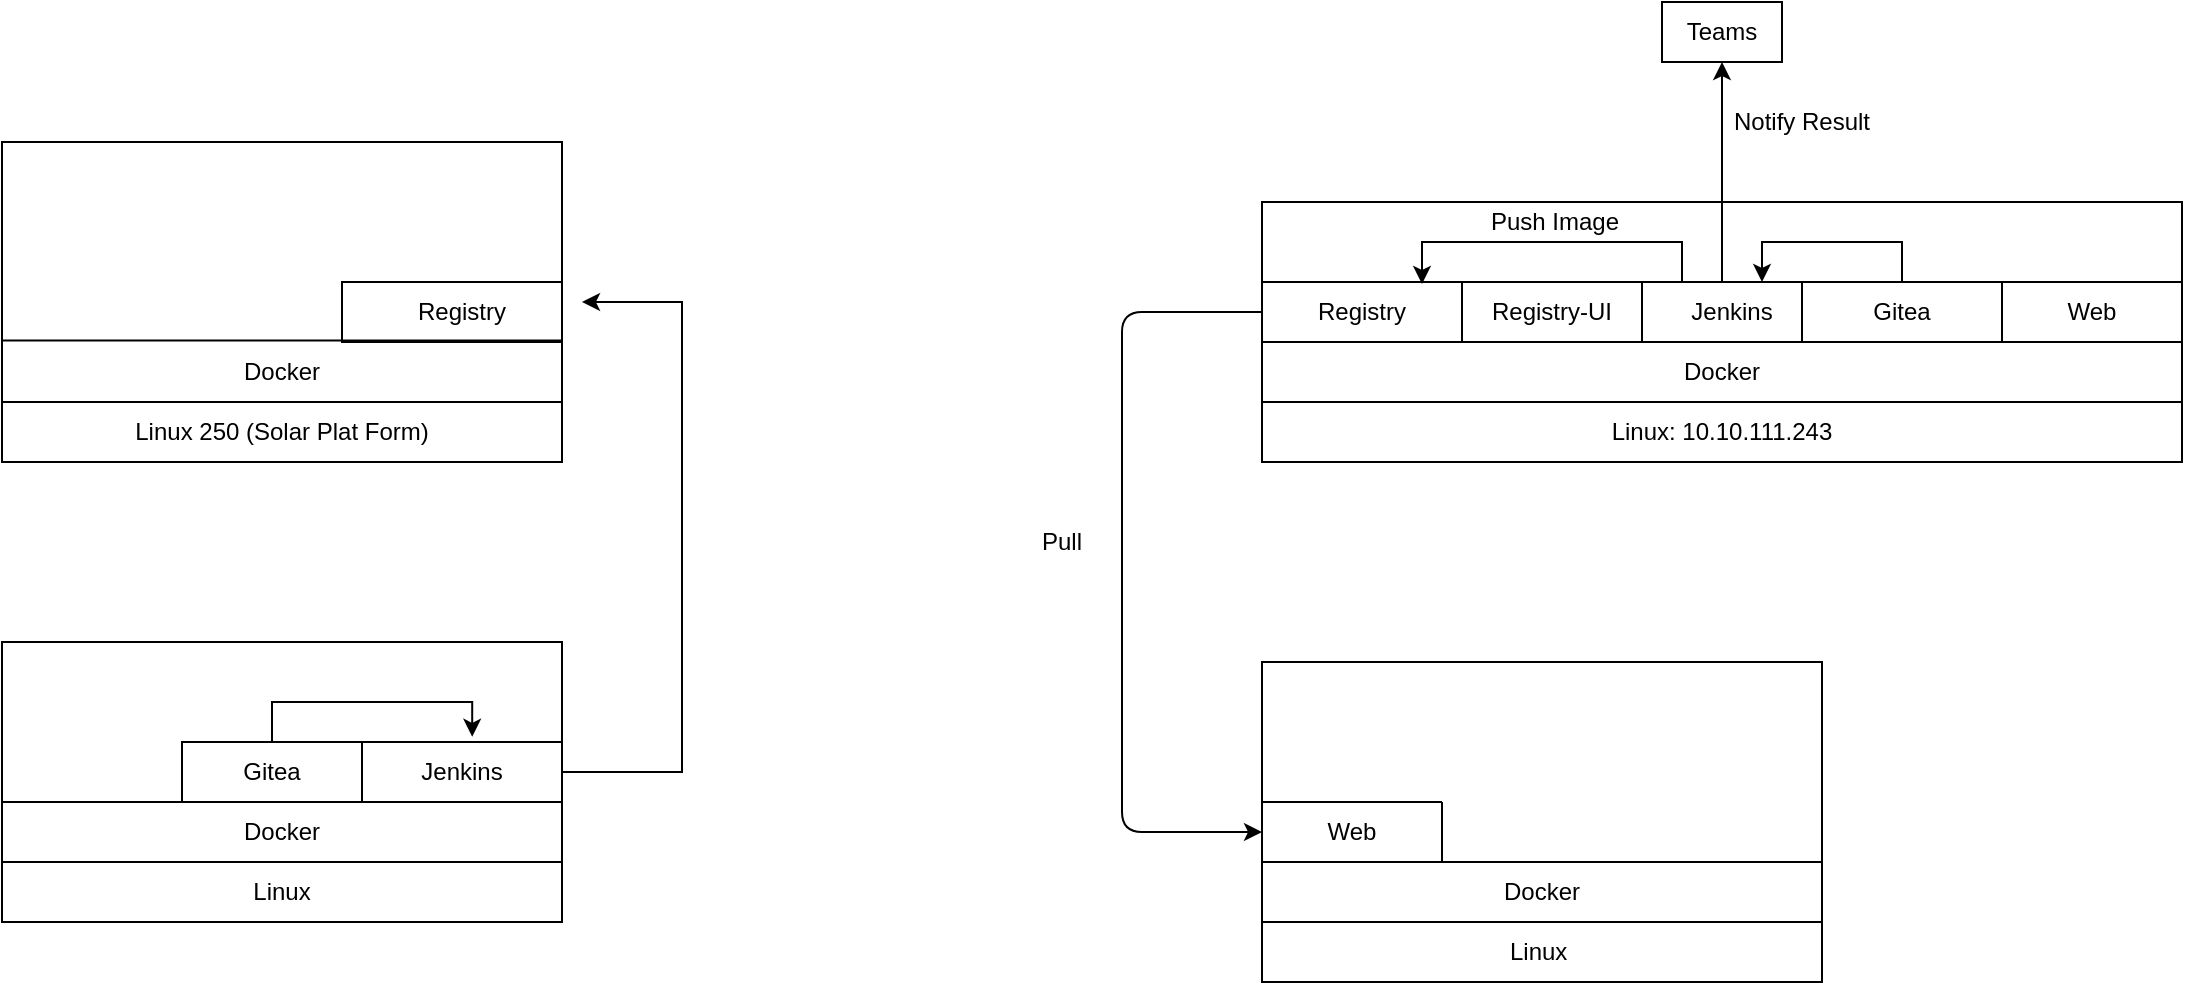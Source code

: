 <mxfile version="13.5.5" type="github">
  <diagram id="IT9nS8kqRxy1utYyjVAF" name="Page-1">
    <mxGraphModel dx="1642" dy="418" grid="1" gridSize="10" guides="1" tooltips="1" connect="1" arrows="1" fold="1" page="1" pageScale="1" pageWidth="827" pageHeight="1169" math="0" shadow="0">
      <root>
        <mxCell id="0" />
        <mxCell id="1" parent="0" />
        <mxCell id="gb0lBnmiJU7sS7x-HtrJ-14" value="" style="rounded=0;whiteSpace=wrap;html=1;" vertex="1" parent="1">
          <mxGeometry x="230" y="250" width="460" height="130" as="geometry" />
        </mxCell>
        <mxCell id="gb0lBnmiJU7sS7x-HtrJ-17" value="Linux: 10.10.111.243" style="text;html=1;strokeColor=none;fillColor=none;align=center;verticalAlign=middle;whiteSpace=wrap;rounded=0;" vertex="1" parent="1">
          <mxGeometry x="230" y="350" width="460" height="30" as="geometry" />
        </mxCell>
        <mxCell id="gb0lBnmiJU7sS7x-HtrJ-18" value="" style="endArrow=none;html=1;exitX=0;exitY=0;exitDx=0;exitDy=0;entryX=1;entryY=0;entryDx=0;entryDy=0;" edge="1" parent="1" source="gb0lBnmiJU7sS7x-HtrJ-17" target="gb0lBnmiJU7sS7x-HtrJ-17">
          <mxGeometry width="50" height="50" relative="1" as="geometry">
            <mxPoint x="430" y="380" as="sourcePoint" />
            <mxPoint x="480" y="330" as="targetPoint" />
            <Array as="points" />
          </mxGeometry>
        </mxCell>
        <mxCell id="gb0lBnmiJU7sS7x-HtrJ-19" value="Docker" style="text;html=1;strokeColor=none;fillColor=none;align=center;verticalAlign=middle;whiteSpace=wrap;rounded=0;" vertex="1" parent="1">
          <mxGeometry x="230" y="320" width="460" height="30" as="geometry" />
        </mxCell>
        <mxCell id="gb0lBnmiJU7sS7x-HtrJ-20" value="" style="endArrow=none;html=1;exitX=0;exitY=0;exitDx=0;exitDy=0;entryX=1;entryY=0;entryDx=0;entryDy=0;" edge="1" parent="1" source="gb0lBnmiJU7sS7x-HtrJ-19" target="gb0lBnmiJU7sS7x-HtrJ-19">
          <mxGeometry width="50" height="50" relative="1" as="geometry">
            <mxPoint x="430" y="350" as="sourcePoint" />
            <mxPoint x="480" y="300" as="targetPoint" />
          </mxGeometry>
        </mxCell>
        <mxCell id="gb0lBnmiJU7sS7x-HtrJ-21" value="" style="rounded=0;whiteSpace=wrap;html=1;" vertex="1" parent="1">
          <mxGeometry x="230" y="290" width="100" height="30" as="geometry" />
        </mxCell>
        <mxCell id="gb0lBnmiJU7sS7x-HtrJ-22" value="Registry" style="text;html=1;strokeColor=none;fillColor=none;align=center;verticalAlign=middle;whiteSpace=wrap;rounded=0;" vertex="1" parent="1">
          <mxGeometry x="230" y="290" width="100" height="30" as="geometry" />
        </mxCell>
        <mxCell id="gb0lBnmiJU7sS7x-HtrJ-28" value="" style="rounded=0;whiteSpace=wrap;html=1;" vertex="1" parent="1">
          <mxGeometry x="330" y="290" width="90" height="30" as="geometry" />
        </mxCell>
        <mxCell id="gb0lBnmiJU7sS7x-HtrJ-25" value="Registry-UI" style="text;html=1;strokeColor=none;fillColor=none;align=center;verticalAlign=middle;whiteSpace=wrap;rounded=0;" vertex="1" parent="1">
          <mxGeometry x="330" y="290" width="90" height="30" as="geometry" />
        </mxCell>
        <mxCell id="gb0lBnmiJU7sS7x-HtrJ-29" value="" style="rounded=0;whiteSpace=wrap;html=1;" vertex="1" parent="1">
          <mxGeometry x="600" y="290" width="90" height="30" as="geometry" />
        </mxCell>
        <mxCell id="gb0lBnmiJU7sS7x-HtrJ-30" value="Web" style="text;html=1;strokeColor=none;fillColor=none;align=center;verticalAlign=middle;whiteSpace=wrap;rounded=0;" vertex="1" parent="1">
          <mxGeometry x="600" y="290" width="90" height="30" as="geometry" />
        </mxCell>
        <mxCell id="gb0lBnmiJU7sS7x-HtrJ-32" value="" style="rounded=0;whiteSpace=wrap;html=1;" vertex="1" parent="1">
          <mxGeometry x="230" y="480" width="280" height="160" as="geometry" />
        </mxCell>
        <mxCell id="gb0lBnmiJU7sS7x-HtrJ-33" value="Linux&amp;nbsp;" style="text;html=1;strokeColor=none;fillColor=none;align=center;verticalAlign=middle;whiteSpace=wrap;rounded=0;" vertex="1" parent="1">
          <mxGeometry x="230" y="610" width="280" height="30" as="geometry" />
        </mxCell>
        <mxCell id="gb0lBnmiJU7sS7x-HtrJ-34" value="Docker" style="text;html=1;strokeColor=none;fillColor=none;align=center;verticalAlign=middle;whiteSpace=wrap;rounded=0;" vertex="1" parent="1">
          <mxGeometry x="230" y="580" width="280" height="30" as="geometry" />
        </mxCell>
        <mxCell id="gb0lBnmiJU7sS7x-HtrJ-42" value="" style="endArrow=none;html=1;exitX=0;exitY=0;exitDx=0;exitDy=0;entryX=1;entryY=0;entryDx=0;entryDy=0;" edge="1" parent="1">
          <mxGeometry width="50" height="50" relative="1" as="geometry">
            <mxPoint x="230.0" y="610" as="sourcePoint" />
            <mxPoint x="510" y="610" as="targetPoint" />
            <Array as="points" />
          </mxGeometry>
        </mxCell>
        <mxCell id="gb0lBnmiJU7sS7x-HtrJ-43" value="" style="endArrow=none;html=1;exitX=0;exitY=0;exitDx=0;exitDy=0;entryX=1;entryY=0;entryDx=0;entryDy=0;" edge="1" parent="1" source="gb0lBnmiJU7sS7x-HtrJ-34" target="gb0lBnmiJU7sS7x-HtrJ-34">
          <mxGeometry width="50" height="50" relative="1" as="geometry">
            <mxPoint x="410" y="470" as="sourcePoint" />
            <mxPoint x="460" y="420" as="targetPoint" />
          </mxGeometry>
        </mxCell>
        <mxCell id="gb0lBnmiJU7sS7x-HtrJ-44" value="" style="endArrow=classic;html=1;exitX=0;exitY=0.5;exitDx=0;exitDy=0;entryX=0;entryY=0.5;entryDx=0;entryDy=0;entryPerimeter=0;" edge="1" parent="1" source="gb0lBnmiJU7sS7x-HtrJ-22" target="gb0lBnmiJU7sS7x-HtrJ-45">
          <mxGeometry width="50" height="50" relative="1" as="geometry">
            <mxPoint x="170" y="410" as="sourcePoint" />
            <mxPoint x="220" y="560" as="targetPoint" />
            <Array as="points">
              <mxPoint x="160" y="305" />
              <mxPoint x="160" y="565" />
            </Array>
          </mxGeometry>
        </mxCell>
        <mxCell id="gb0lBnmiJU7sS7x-HtrJ-45" value="Web" style="text;html=1;strokeColor=none;fillColor=none;align=center;verticalAlign=middle;whiteSpace=wrap;rounded=0;" vertex="1" parent="1">
          <mxGeometry x="230" y="550" width="90" height="30" as="geometry" />
        </mxCell>
        <mxCell id="gb0lBnmiJU7sS7x-HtrJ-46" value="" style="endArrow=none;html=1;exitX=0;exitY=0;exitDx=0;exitDy=0;entryX=1;entryY=0;entryDx=0;entryDy=0;" edge="1" parent="1" source="gb0lBnmiJU7sS7x-HtrJ-45" target="gb0lBnmiJU7sS7x-HtrJ-45">
          <mxGeometry width="50" height="50" relative="1" as="geometry">
            <mxPoint x="410" y="480" as="sourcePoint" />
            <mxPoint x="460" y="430" as="targetPoint" />
          </mxGeometry>
        </mxCell>
        <mxCell id="gb0lBnmiJU7sS7x-HtrJ-47" value="" style="endArrow=none;html=1;exitX=1;exitY=0;exitDx=0;exitDy=0;entryX=1;entryY=1;entryDx=0;entryDy=0;" edge="1" parent="1" source="gb0lBnmiJU7sS7x-HtrJ-45" target="gb0lBnmiJU7sS7x-HtrJ-45">
          <mxGeometry width="50" height="50" relative="1" as="geometry">
            <mxPoint x="410" y="480" as="sourcePoint" />
            <mxPoint x="460" y="430" as="targetPoint" />
          </mxGeometry>
        </mxCell>
        <mxCell id="gb0lBnmiJU7sS7x-HtrJ-48" value="Pull" style="text;html=1;strokeColor=none;fillColor=none;align=center;verticalAlign=middle;whiteSpace=wrap;rounded=0;" vertex="1" parent="1">
          <mxGeometry x="110" y="410" width="40" height="20" as="geometry" />
        </mxCell>
        <mxCell id="gb0lBnmiJU7sS7x-HtrJ-49" value="" style="rounded=0;whiteSpace=wrap;html=1;" vertex="1" parent="1">
          <mxGeometry x="-400" y="220" width="280" height="160" as="geometry" />
        </mxCell>
        <mxCell id="gb0lBnmiJU7sS7x-HtrJ-50" value="Linux 250 (Solar Plat Form)" style="text;html=1;strokeColor=none;fillColor=none;align=center;verticalAlign=middle;whiteSpace=wrap;rounded=0;" vertex="1" parent="1">
          <mxGeometry x="-400" y="350" width="280" height="30" as="geometry" />
        </mxCell>
        <mxCell id="gb0lBnmiJU7sS7x-HtrJ-51" value="Docker" style="text;html=1;strokeColor=none;fillColor=none;align=center;verticalAlign=middle;whiteSpace=wrap;rounded=0;" vertex="1" parent="1">
          <mxGeometry x="-400" y="320" width="280" height="30" as="geometry" />
        </mxCell>
        <mxCell id="gb0lBnmiJU7sS7x-HtrJ-52" value="" style="endArrow=none;html=1;exitX=0;exitY=1;exitDx=0;exitDy=0;entryX=1;entryY=1;entryDx=0;entryDy=0;" edge="1" parent="1" source="gb0lBnmiJU7sS7x-HtrJ-51" target="gb0lBnmiJU7sS7x-HtrJ-51">
          <mxGeometry width="50" height="50" relative="1" as="geometry">
            <mxPoint x="-10" y="470" as="sourcePoint" />
            <mxPoint x="40" y="420" as="targetPoint" />
          </mxGeometry>
        </mxCell>
        <mxCell id="gb0lBnmiJU7sS7x-HtrJ-53" value="" style="endArrow=none;html=1;exitX=0;exitY=1;exitDx=0;exitDy=0;entryX=1;entryY=1;entryDx=0;entryDy=0;" edge="1" parent="1">
          <mxGeometry width="50" height="50" relative="1" as="geometry">
            <mxPoint x="-400" y="319.31" as="sourcePoint" />
            <mxPoint x="-120" y="319.31" as="targetPoint" />
          </mxGeometry>
        </mxCell>
        <mxCell id="gb0lBnmiJU7sS7x-HtrJ-54" value="Registry" style="text;html=1;strokeColor=none;fillColor=none;align=center;verticalAlign=middle;whiteSpace=wrap;rounded=0;" vertex="1" parent="1">
          <mxGeometry x="-220" y="290" width="100" height="30" as="geometry" />
        </mxCell>
        <mxCell id="gb0lBnmiJU7sS7x-HtrJ-56" value="" style="rounded=0;whiteSpace=wrap;html=1;strokeColor=#000000;fillColor=none;" vertex="1" parent="1">
          <mxGeometry x="-230" y="290" width="110" height="30" as="geometry" />
        </mxCell>
        <mxCell id="gb0lBnmiJU7sS7x-HtrJ-62" value="" style="rounded=0;whiteSpace=wrap;html=1;" vertex="1" parent="1">
          <mxGeometry x="-400" y="470" width="280" height="140" as="geometry" />
        </mxCell>
        <mxCell id="gb0lBnmiJU7sS7x-HtrJ-63" value="Linux" style="text;html=1;strokeColor=none;fillColor=none;align=center;verticalAlign=middle;whiteSpace=wrap;rounded=0;" vertex="1" parent="1">
          <mxGeometry x="-400" y="580" width="280" height="30" as="geometry" />
        </mxCell>
        <mxCell id="gb0lBnmiJU7sS7x-HtrJ-64" value="Docker" style="text;html=1;strokeColor=none;fillColor=none;align=center;verticalAlign=middle;whiteSpace=wrap;rounded=0;" vertex="1" parent="1">
          <mxGeometry x="-400" y="550" width="280" height="30" as="geometry" />
        </mxCell>
        <mxCell id="gb0lBnmiJU7sS7x-HtrJ-65" value="Gitea" style="text;html=1;strokeColor=none;fillColor=none;align=center;verticalAlign=middle;whiteSpace=wrap;rounded=0;" vertex="1" parent="1">
          <mxGeometry x="-310" y="520" width="90" height="30" as="geometry" />
        </mxCell>
        <mxCell id="gb0lBnmiJU7sS7x-HtrJ-66" value="Jenkins" style="text;html=1;strokeColor=none;fillColor=none;align=center;verticalAlign=middle;whiteSpace=wrap;rounded=0;" vertex="1" parent="1">
          <mxGeometry x="-220" y="520" width="100" height="30" as="geometry" />
        </mxCell>
        <mxCell id="gb0lBnmiJU7sS7x-HtrJ-69" value="" style="rounded=0;whiteSpace=wrap;html=1;strokeColor=#000000;fillColor=none;" vertex="1" parent="1">
          <mxGeometry x="-400" y="550" width="280" height="30" as="geometry" />
        </mxCell>
        <mxCell id="gb0lBnmiJU7sS7x-HtrJ-75" style="edgeStyle=orthogonalEdgeStyle;rounded=0;orthogonalLoop=1;jettySize=auto;html=1;exitX=0.5;exitY=0;exitDx=0;exitDy=0;entryX=0.551;entryY=-0.086;entryDx=0;entryDy=0;entryPerimeter=0;" edge="1" parent="1" source="gb0lBnmiJU7sS7x-HtrJ-73" target="gb0lBnmiJU7sS7x-HtrJ-74">
          <mxGeometry relative="1" as="geometry">
            <Array as="points">
              <mxPoint x="-265" y="500" />
              <mxPoint x="-165" y="500" />
            </Array>
          </mxGeometry>
        </mxCell>
        <mxCell id="gb0lBnmiJU7sS7x-HtrJ-73" value="" style="rounded=0;whiteSpace=wrap;html=1;strokeColor=#000000;fillColor=none;" vertex="1" parent="1">
          <mxGeometry x="-310" y="520" width="90" height="30" as="geometry" />
        </mxCell>
        <mxCell id="gb0lBnmiJU7sS7x-HtrJ-76" style="edgeStyle=orthogonalEdgeStyle;rounded=0;orthogonalLoop=1;jettySize=auto;html=1;exitX=1;exitY=0.5;exitDx=0;exitDy=0;" edge="1" parent="1" source="gb0lBnmiJU7sS7x-HtrJ-74">
          <mxGeometry relative="1" as="geometry">
            <mxPoint x="-110" y="300" as="targetPoint" />
            <Array as="points">
              <mxPoint x="-60" y="535" />
              <mxPoint x="-60" y="300" />
            </Array>
          </mxGeometry>
        </mxCell>
        <mxCell id="gb0lBnmiJU7sS7x-HtrJ-74" value="" style="rounded=0;whiteSpace=wrap;html=1;strokeColor=#000000;fillColor=none;" vertex="1" parent="1">
          <mxGeometry x="-220" y="520" width="100" height="30" as="geometry" />
        </mxCell>
        <mxCell id="gb0lBnmiJU7sS7x-HtrJ-78" value="Gitea" style="text;html=1;strokeColor=none;fillColor=none;align=center;verticalAlign=middle;whiteSpace=wrap;rounded=0;" vertex="1" parent="1">
          <mxGeometry x="500" y="290" width="100" height="30" as="geometry" />
        </mxCell>
        <mxCell id="gb0lBnmiJU7sS7x-HtrJ-79" value="Jenkins" style="text;html=1;strokeColor=none;fillColor=none;align=center;verticalAlign=middle;whiteSpace=wrap;rounded=0;" vertex="1" parent="1">
          <mxGeometry x="420" y="290" width="90" height="30" as="geometry" />
        </mxCell>
        <mxCell id="gb0lBnmiJU7sS7x-HtrJ-84" style="edgeStyle=orthogonalEdgeStyle;rounded=0;orthogonalLoop=1;jettySize=auto;html=1;exitX=0.5;exitY=0;exitDx=0;exitDy=0;entryX=0.75;entryY=0;entryDx=0;entryDy=0;" edge="1" parent="1" source="gb0lBnmiJU7sS7x-HtrJ-82" target="gb0lBnmiJU7sS7x-HtrJ-83">
          <mxGeometry relative="1" as="geometry">
            <Array as="points">
              <mxPoint x="550" y="270" />
              <mxPoint x="480" y="270" />
            </Array>
          </mxGeometry>
        </mxCell>
        <mxCell id="gb0lBnmiJU7sS7x-HtrJ-82" value="" style="rounded=0;whiteSpace=wrap;html=1;strokeColor=#000000;fillColor=none;" vertex="1" parent="1">
          <mxGeometry x="500" y="290" width="100" height="30" as="geometry" />
        </mxCell>
        <mxCell id="gb0lBnmiJU7sS7x-HtrJ-85" style="edgeStyle=orthogonalEdgeStyle;rounded=0;orthogonalLoop=1;jettySize=auto;html=1;exitX=0.25;exitY=0;exitDx=0;exitDy=0;" edge="1" parent="1" source="gb0lBnmiJU7sS7x-HtrJ-83">
          <mxGeometry relative="1" as="geometry">
            <mxPoint x="310" y="291" as="targetPoint" />
            <Array as="points">
              <mxPoint x="440" y="270" />
              <mxPoint x="310" y="270" />
            </Array>
          </mxGeometry>
        </mxCell>
        <mxCell id="gb0lBnmiJU7sS7x-HtrJ-88" style="edgeStyle=orthogonalEdgeStyle;rounded=0;orthogonalLoop=1;jettySize=auto;html=1;exitX=0.5;exitY=0;exitDx=0;exitDy=0;" edge="1" parent="1" source="gb0lBnmiJU7sS7x-HtrJ-83" target="gb0lBnmiJU7sS7x-HtrJ-89">
          <mxGeometry relative="1" as="geometry">
            <mxPoint x="460.286" y="180" as="targetPoint" />
          </mxGeometry>
        </mxCell>
        <mxCell id="gb0lBnmiJU7sS7x-HtrJ-83" value="" style="rounded=0;whiteSpace=wrap;html=1;strokeColor=#000000;fillColor=none;" vertex="1" parent="1">
          <mxGeometry x="420" y="290" width="80" height="30" as="geometry" />
        </mxCell>
        <mxCell id="gb0lBnmiJU7sS7x-HtrJ-86" value="Push Image" style="text;html=1;strokeColor=none;fillColor=none;align=center;verticalAlign=middle;whiteSpace=wrap;rounded=0;" vertex="1" parent="1">
          <mxGeometry x="339" y="250" width="75" height="20" as="geometry" />
        </mxCell>
        <mxCell id="gb0lBnmiJU7sS7x-HtrJ-89" value="Teams" style="rounded=0;whiteSpace=wrap;html=1;" vertex="1" parent="1">
          <mxGeometry x="430" y="150" width="60" height="30" as="geometry" />
        </mxCell>
        <mxCell id="gb0lBnmiJU7sS7x-HtrJ-90" value="Notify Result" style="text;html=1;strokeColor=none;fillColor=none;align=center;verticalAlign=middle;whiteSpace=wrap;rounded=0;" vertex="1" parent="1">
          <mxGeometry x="460" y="200" width="80" height="20" as="geometry" />
        </mxCell>
      </root>
    </mxGraphModel>
  </diagram>
</mxfile>
